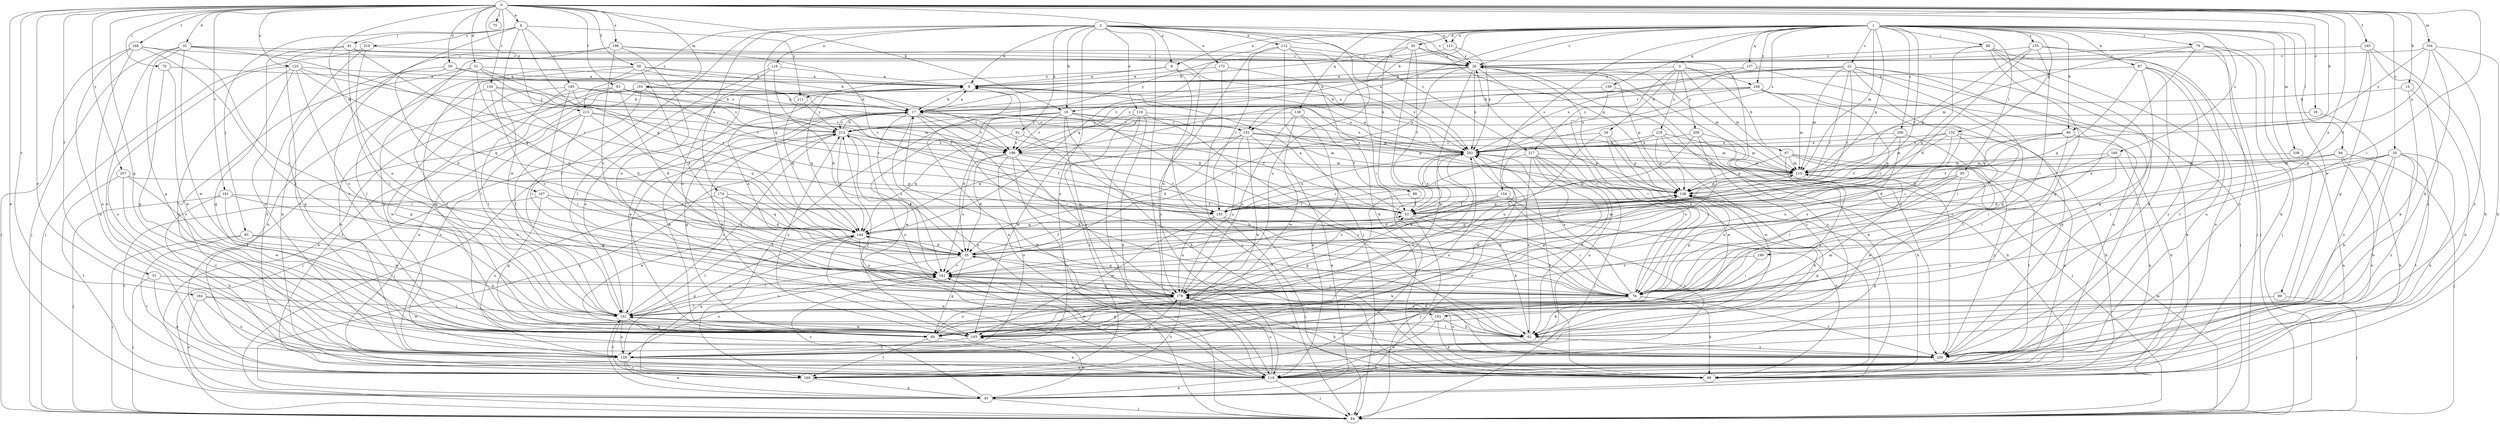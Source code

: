strict digraph  {
0;
1;
2;
3;
4;
8;
9;
15;
16;
17;
19;
20;
22;
26;
30;
31;
32;
33;
34;
35;
43;
50;
51;
52;
60;
66;
67;
68;
70;
75;
76;
79;
80;
81;
83;
84;
87;
88;
89;
91;
92;
93;
94;
95;
101;
103;
104;
107;
108;
110;
111;
112;
116;
118;
119;
125;
128;
132;
136;
137;
138;
139;
144;
150;
152;
153;
154;
155;
160;
161;
165;
168;
169;
172;
174;
178;
181;
184;
185;
186;
192;
193;
196;
199;
200;
202;
207;
208;
209;
211;
212;
213;
217;
218;
219;
220;
0 -> 4  [label=a];
0 -> 8  [label=a];
0 -> 15  [label=b];
0 -> 16  [label=b];
0 -> 19  [label=c];
0 -> 20  [label=c];
0 -> 30  [label=d];
0 -> 31  [label=d];
0 -> 32  [label=d];
0 -> 43  [label=e];
0 -> 50  [label=f];
0 -> 51  [label=f];
0 -> 60  [label=g];
0 -> 66  [label=h];
0 -> 70  [label=i];
0 -> 75  [label=i];
0 -> 76  [label=i];
0 -> 93  [label=l];
0 -> 103  [label=m];
0 -> 104  [label=m];
0 -> 107  [label=m];
0 -> 125  [label=o];
0 -> 128  [label=o];
0 -> 150  [label=r];
0 -> 165  [label=t];
0 -> 168  [label=t];
0 -> 181  [label=v];
0 -> 184  [label=v];
0 -> 196  [label=x];
0 -> 199  [label=x];
0 -> 207  [label=y];
0 -> 213  [label=z];
1 -> 8  [label=a];
1 -> 16  [label=b];
1 -> 22  [label=c];
1 -> 26  [label=c];
1 -> 33  [label=d];
1 -> 52  [label=f];
1 -> 66  [label=h];
1 -> 79  [label=j];
1 -> 80  [label=j];
1 -> 87  [label=k];
1 -> 88  [label=k];
1 -> 89  [label=k];
1 -> 94  [label=l];
1 -> 95  [label=l];
1 -> 108  [label=m];
1 -> 110  [label=m];
1 -> 111  [label=n];
1 -> 132  [label=p];
1 -> 136  [label=p];
1 -> 137  [label=q];
1 -> 138  [label=q];
1 -> 139  [label=q];
1 -> 144  [label=q];
1 -> 152  [label=r];
1 -> 154  [label=s];
1 -> 155  [label=s];
1 -> 160  [label=s];
1 -> 192  [label=w];
1 -> 200  [label=x];
1 -> 202  [label=x];
1 -> 208  [label=y];
2 -> 9  [label=a];
2 -> 16  [label=b];
2 -> 26  [label=c];
2 -> 91  [label=k];
2 -> 101  [label=l];
2 -> 111  [label=n];
2 -> 112  [label=n];
2 -> 116  [label=n];
2 -> 118  [label=n];
2 -> 119  [label=n];
2 -> 128  [label=o];
2 -> 136  [label=p];
2 -> 144  [label=q];
2 -> 172  [label=u];
2 -> 174  [label=u];
2 -> 202  [label=x];
2 -> 213  [label=z];
2 -> 217  [label=z];
3 -> 17  [label=b];
3 -> 34  [label=d];
3 -> 67  [label=h];
3 -> 110  [label=m];
3 -> 208  [label=y];
3 -> 209  [label=y];
3 -> 217  [label=z];
3 -> 218  [label=z];
4 -> 81  [label=j];
4 -> 83  [label=j];
4 -> 144  [label=q];
4 -> 185  [label=v];
4 -> 192  [label=w];
4 -> 211  [label=y];
4 -> 219  [label=z];
4 -> 220  [label=z];
8 -> 9  [label=a];
8 -> 84  [label=j];
8 -> 178  [label=u];
8 -> 211  [label=y];
9 -> 17  [label=b];
9 -> 76  [label=i];
9 -> 144  [label=q];
9 -> 202  [label=x];
15 -> 17  [label=b];
15 -> 92  [label=k];
15 -> 119  [label=n];
16 -> 35  [label=d];
16 -> 68  [label=h];
16 -> 136  [label=p];
16 -> 152  [label=r];
16 -> 169  [label=t];
16 -> 178  [label=u];
16 -> 186  [label=v];
16 -> 193  [label=w];
16 -> 220  [label=z];
17 -> 9  [label=a];
17 -> 52  [label=f];
17 -> 60  [label=g];
17 -> 76  [label=i];
17 -> 84  [label=j];
17 -> 92  [label=k];
17 -> 119  [label=n];
17 -> 152  [label=r];
17 -> 161  [label=s];
17 -> 186  [label=v];
17 -> 212  [label=y];
19 -> 212  [label=y];
19 -> 220  [label=z];
20 -> 35  [label=d];
20 -> 76  [label=i];
20 -> 92  [label=k];
20 -> 110  [label=m];
20 -> 119  [label=n];
20 -> 128  [label=o];
20 -> 169  [label=t];
20 -> 220  [label=z];
22 -> 9  [label=a];
22 -> 52  [label=f];
22 -> 60  [label=g];
22 -> 84  [label=j];
22 -> 101  [label=l];
22 -> 110  [label=m];
22 -> 152  [label=r];
22 -> 153  [label=r];
22 -> 186  [label=v];
22 -> 220  [label=z];
26 -> 9  [label=a];
26 -> 43  [label=e];
26 -> 76  [label=i];
26 -> 92  [label=k];
26 -> 110  [label=m];
26 -> 136  [label=p];
26 -> 161  [label=s];
26 -> 186  [label=v];
26 -> 193  [label=w];
26 -> 202  [label=x];
30 -> 9  [label=a];
30 -> 35  [label=d];
30 -> 60  [label=g];
30 -> 212  [label=y];
31 -> 9  [label=a];
31 -> 35  [label=d];
31 -> 101  [label=l];
31 -> 128  [label=o];
31 -> 153  [label=r];
31 -> 186  [label=v];
32 -> 26  [label=c];
32 -> 60  [label=g];
32 -> 84  [label=j];
32 -> 128  [label=o];
32 -> 153  [label=r];
32 -> 193  [label=w];
32 -> 202  [label=x];
33 -> 26  [label=c];
33 -> 52  [label=f];
33 -> 169  [label=t];
33 -> 178  [label=u];
33 -> 212  [label=y];
33 -> 220  [label=z];
34 -> 76  [label=i];
34 -> 136  [label=p];
34 -> 178  [label=u];
34 -> 186  [label=v];
34 -> 193  [label=w];
35 -> 52  [label=f];
35 -> 60  [label=g];
35 -> 92  [label=k];
35 -> 101  [label=l];
35 -> 110  [label=m];
35 -> 136  [label=p];
35 -> 161  [label=s];
43 -> 84  [label=j];
43 -> 101  [label=l];
43 -> 161  [label=s];
43 -> 193  [label=w];
43 -> 212  [label=y];
50 -> 9  [label=a];
50 -> 17  [label=b];
50 -> 35  [label=d];
50 -> 52  [label=f];
50 -> 101  [label=l];
50 -> 119  [label=n];
50 -> 193  [label=w];
51 -> 76  [label=i];
51 -> 84  [label=j];
51 -> 119  [label=n];
51 -> 178  [label=u];
52 -> 9  [label=a];
52 -> 17  [label=b];
52 -> 76  [label=i];
52 -> 84  [label=j];
52 -> 92  [label=k];
52 -> 136  [label=p];
52 -> 144  [label=q];
52 -> 202  [label=x];
60 -> 9  [label=a];
60 -> 17  [label=b];
60 -> 119  [label=n];
60 -> 169  [label=t];
60 -> 178  [label=u];
60 -> 202  [label=x];
66 -> 52  [label=f];
66 -> 68  [label=h];
66 -> 76  [label=i];
66 -> 136  [label=p];
66 -> 202  [label=x];
67 -> 60  [label=g];
67 -> 110  [label=m];
67 -> 119  [label=n];
67 -> 136  [label=p];
67 -> 169  [label=t];
67 -> 220  [label=z];
68 -> 17  [label=b];
68 -> 26  [label=c];
68 -> 202  [label=x];
70 -> 9  [label=a];
70 -> 60  [label=g];
70 -> 193  [label=w];
76 -> 26  [label=c];
76 -> 60  [label=g];
76 -> 68  [label=h];
76 -> 92  [label=k];
76 -> 136  [label=p];
76 -> 144  [label=q];
76 -> 202  [label=x];
76 -> 220  [label=z];
79 -> 26  [label=c];
79 -> 68  [label=h];
79 -> 84  [label=j];
79 -> 110  [label=m];
79 -> 178  [label=u];
79 -> 220  [label=z];
80 -> 26  [label=c];
80 -> 60  [label=g];
80 -> 84  [label=j];
80 -> 144  [label=q];
80 -> 169  [label=t];
80 -> 220  [label=z];
81 -> 26  [label=c];
81 -> 101  [label=l];
81 -> 128  [label=o];
81 -> 144  [label=q];
81 -> 220  [label=z];
83 -> 35  [label=d];
83 -> 84  [label=j];
83 -> 92  [label=k];
83 -> 169  [label=t];
84 -> 110  [label=m];
87 -> 9  [label=a];
87 -> 60  [label=g];
87 -> 92  [label=k];
87 -> 119  [label=n];
87 -> 144  [label=q];
87 -> 220  [label=z];
88 -> 52  [label=f];
88 -> 60  [label=g];
89 -> 84  [label=j];
89 -> 101  [label=l];
91 -> 110  [label=m];
91 -> 144  [label=q];
91 -> 186  [label=v];
92 -> 101  [label=l];
92 -> 161  [label=s];
92 -> 202  [label=x];
92 -> 212  [label=y];
92 -> 220  [label=z];
93 -> 17  [label=b];
93 -> 35  [label=d];
93 -> 60  [label=g];
93 -> 110  [label=m];
93 -> 128  [label=o];
93 -> 186  [label=v];
94 -> 68  [label=h];
94 -> 84  [label=j];
94 -> 110  [label=m];
94 -> 119  [label=n];
94 -> 153  [label=r];
95 -> 76  [label=i];
95 -> 136  [label=p];
95 -> 178  [label=u];
95 -> 193  [label=w];
101 -> 9  [label=a];
101 -> 52  [label=f];
101 -> 60  [label=g];
101 -> 92  [label=k];
101 -> 128  [label=o];
101 -> 161  [label=s];
101 -> 169  [label=t];
101 -> 193  [label=w];
101 -> 212  [label=y];
103 -> 17  [label=b];
103 -> 43  [label=e];
103 -> 101  [label=l];
103 -> 119  [label=n];
103 -> 136  [label=p];
103 -> 153  [label=r];
103 -> 169  [label=t];
104 -> 26  [label=c];
104 -> 68  [label=h];
104 -> 92  [label=k];
104 -> 202  [label=x];
104 -> 212  [label=y];
104 -> 220  [label=z];
107 -> 52  [label=f];
107 -> 60  [label=g];
107 -> 153  [label=r];
107 -> 161  [label=s];
107 -> 169  [label=t];
108 -> 110  [label=m];
108 -> 119  [label=n];
110 -> 136  [label=p];
110 -> 153  [label=r];
110 -> 220  [label=z];
111 -> 17  [label=b];
111 -> 26  [label=c];
111 -> 202  [label=x];
112 -> 26  [label=c];
112 -> 68  [label=h];
112 -> 76  [label=i];
112 -> 84  [label=j];
112 -> 119  [label=n];
112 -> 153  [label=r];
116 -> 76  [label=i];
116 -> 84  [label=j];
116 -> 119  [label=n];
116 -> 169  [label=t];
116 -> 193  [label=w];
116 -> 202  [label=x];
116 -> 212  [label=y];
118 -> 9  [label=a];
118 -> 35  [label=d];
118 -> 101  [label=l];
118 -> 178  [label=u];
119 -> 9  [label=a];
119 -> 43  [label=e];
119 -> 84  [label=j];
119 -> 136  [label=p];
119 -> 161  [label=s];
119 -> 178  [label=u];
125 -> 9  [label=a];
125 -> 60  [label=g];
125 -> 128  [label=o];
125 -> 144  [label=q];
125 -> 178  [label=u];
125 -> 212  [label=y];
125 -> 220  [label=z];
128 -> 43  [label=e];
128 -> 68  [label=h];
128 -> 119  [label=n];
128 -> 136  [label=p];
128 -> 144  [label=q];
128 -> 169  [label=t];
128 -> 178  [label=u];
128 -> 202  [label=x];
132 -> 35  [label=d];
132 -> 68  [label=h];
132 -> 76  [label=i];
132 -> 110  [label=m];
132 -> 153  [label=r];
132 -> 202  [label=x];
136 -> 52  [label=f];
136 -> 92  [label=k];
137 -> 9  [label=a];
137 -> 43  [label=e];
137 -> 119  [label=n];
137 -> 202  [label=x];
138 -> 52  [label=f];
138 -> 119  [label=n];
138 -> 178  [label=u];
138 -> 193  [label=w];
138 -> 212  [label=y];
139 -> 17  [label=b];
139 -> 76  [label=i];
139 -> 128  [label=o];
144 -> 35  [label=d];
144 -> 101  [label=l];
144 -> 119  [label=n];
144 -> 178  [label=u];
150 -> 17  [label=b];
150 -> 35  [label=d];
150 -> 101  [label=l];
150 -> 161  [label=s];
150 -> 202  [label=x];
152 -> 35  [label=d];
152 -> 43  [label=e];
152 -> 110  [label=m];
152 -> 136  [label=p];
152 -> 144  [label=q];
152 -> 178  [label=u];
152 -> 193  [label=w];
152 -> 202  [label=x];
153 -> 76  [label=i];
153 -> 84  [label=j];
153 -> 178  [label=u];
153 -> 193  [label=w];
153 -> 202  [label=x];
154 -> 35  [label=d];
154 -> 68  [label=h];
154 -> 153  [label=r];
154 -> 161  [label=s];
154 -> 169  [label=t];
155 -> 26  [label=c];
155 -> 35  [label=d];
155 -> 76  [label=i];
155 -> 84  [label=j];
155 -> 119  [label=n];
155 -> 136  [label=p];
160 -> 76  [label=i];
160 -> 110  [label=m];
160 -> 119  [label=n];
160 -> 161  [label=s];
161 -> 9  [label=a];
161 -> 76  [label=i];
161 -> 128  [label=o];
161 -> 178  [label=u];
165 -> 26  [label=c];
165 -> 52  [label=f];
165 -> 60  [label=g];
165 -> 68  [label=h];
165 -> 220  [label=z];
168 -> 26  [label=c];
168 -> 84  [label=j];
168 -> 101  [label=l];
168 -> 119  [label=n];
168 -> 128  [label=o];
168 -> 161  [label=s];
169 -> 43  [label=e];
169 -> 144  [label=q];
172 -> 9  [label=a];
172 -> 68  [label=h];
172 -> 202  [label=x];
174 -> 35  [label=d];
174 -> 52  [label=f];
174 -> 128  [label=o];
174 -> 144  [label=q];
174 -> 193  [label=w];
178 -> 68  [label=h];
178 -> 101  [label=l];
178 -> 136  [label=p];
178 -> 161  [label=s];
178 -> 169  [label=t];
178 -> 193  [label=w];
178 -> 202  [label=x];
181 -> 68  [label=h];
181 -> 84  [label=j];
181 -> 153  [label=r];
181 -> 161  [label=s];
181 -> 193  [label=w];
184 -> 43  [label=e];
184 -> 101  [label=l];
184 -> 128  [label=o];
184 -> 193  [label=w];
185 -> 17  [label=b];
185 -> 76  [label=i];
185 -> 101  [label=l];
185 -> 186  [label=v];
185 -> 193  [label=w];
185 -> 202  [label=x];
186 -> 35  [label=d];
186 -> 84  [label=j];
186 -> 110  [label=m];
186 -> 128  [label=o];
186 -> 153  [label=r];
186 -> 161  [label=s];
186 -> 178  [label=u];
192 -> 68  [label=h];
192 -> 92  [label=k];
192 -> 119  [label=n];
193 -> 17  [label=b];
193 -> 110  [label=m];
193 -> 128  [label=o];
193 -> 212  [label=y];
196 -> 26  [label=c];
196 -> 119  [label=n];
196 -> 128  [label=o];
196 -> 153  [label=r];
196 -> 161  [label=s];
196 -> 178  [label=u];
199 -> 76  [label=i];
199 -> 161  [label=s];
200 -> 52  [label=f];
200 -> 101  [label=l];
200 -> 178  [label=u];
200 -> 202  [label=x];
202 -> 9  [label=a];
202 -> 43  [label=e];
202 -> 52  [label=f];
202 -> 110  [label=m];
207 -> 136  [label=p];
207 -> 169  [label=t];
207 -> 193  [label=w];
207 -> 220  [label=z];
208 -> 17  [label=b];
208 -> 76  [label=i];
208 -> 110  [label=m];
208 -> 144  [label=q];
208 -> 186  [label=v];
208 -> 202  [label=x];
208 -> 220  [label=z];
209 -> 68  [label=h];
209 -> 84  [label=j];
209 -> 144  [label=q];
209 -> 178  [label=u];
209 -> 202  [label=x];
211 -> 144  [label=q];
211 -> 212  [label=y];
212 -> 17  [label=b];
212 -> 52  [label=f];
212 -> 84  [label=j];
212 -> 101  [label=l];
212 -> 144  [label=q];
212 -> 161  [label=s];
212 -> 202  [label=x];
213 -> 76  [label=i];
213 -> 128  [label=o];
213 -> 144  [label=q];
213 -> 169  [label=t];
213 -> 186  [label=v];
213 -> 212  [label=y];
217 -> 60  [label=g];
217 -> 84  [label=j];
217 -> 92  [label=k];
217 -> 110  [label=m];
217 -> 128  [label=o];
217 -> 153  [label=r];
217 -> 193  [label=w];
218 -> 68  [label=h];
218 -> 110  [label=m];
218 -> 136  [label=p];
218 -> 161  [label=s];
218 -> 193  [label=w];
218 -> 202  [label=x];
219 -> 26  [label=c];
219 -> 68  [label=h];
219 -> 84  [label=j];
219 -> 178  [label=u];
220 -> 35  [label=d];
220 -> 178  [label=u];
220 -> 212  [label=y];
}
